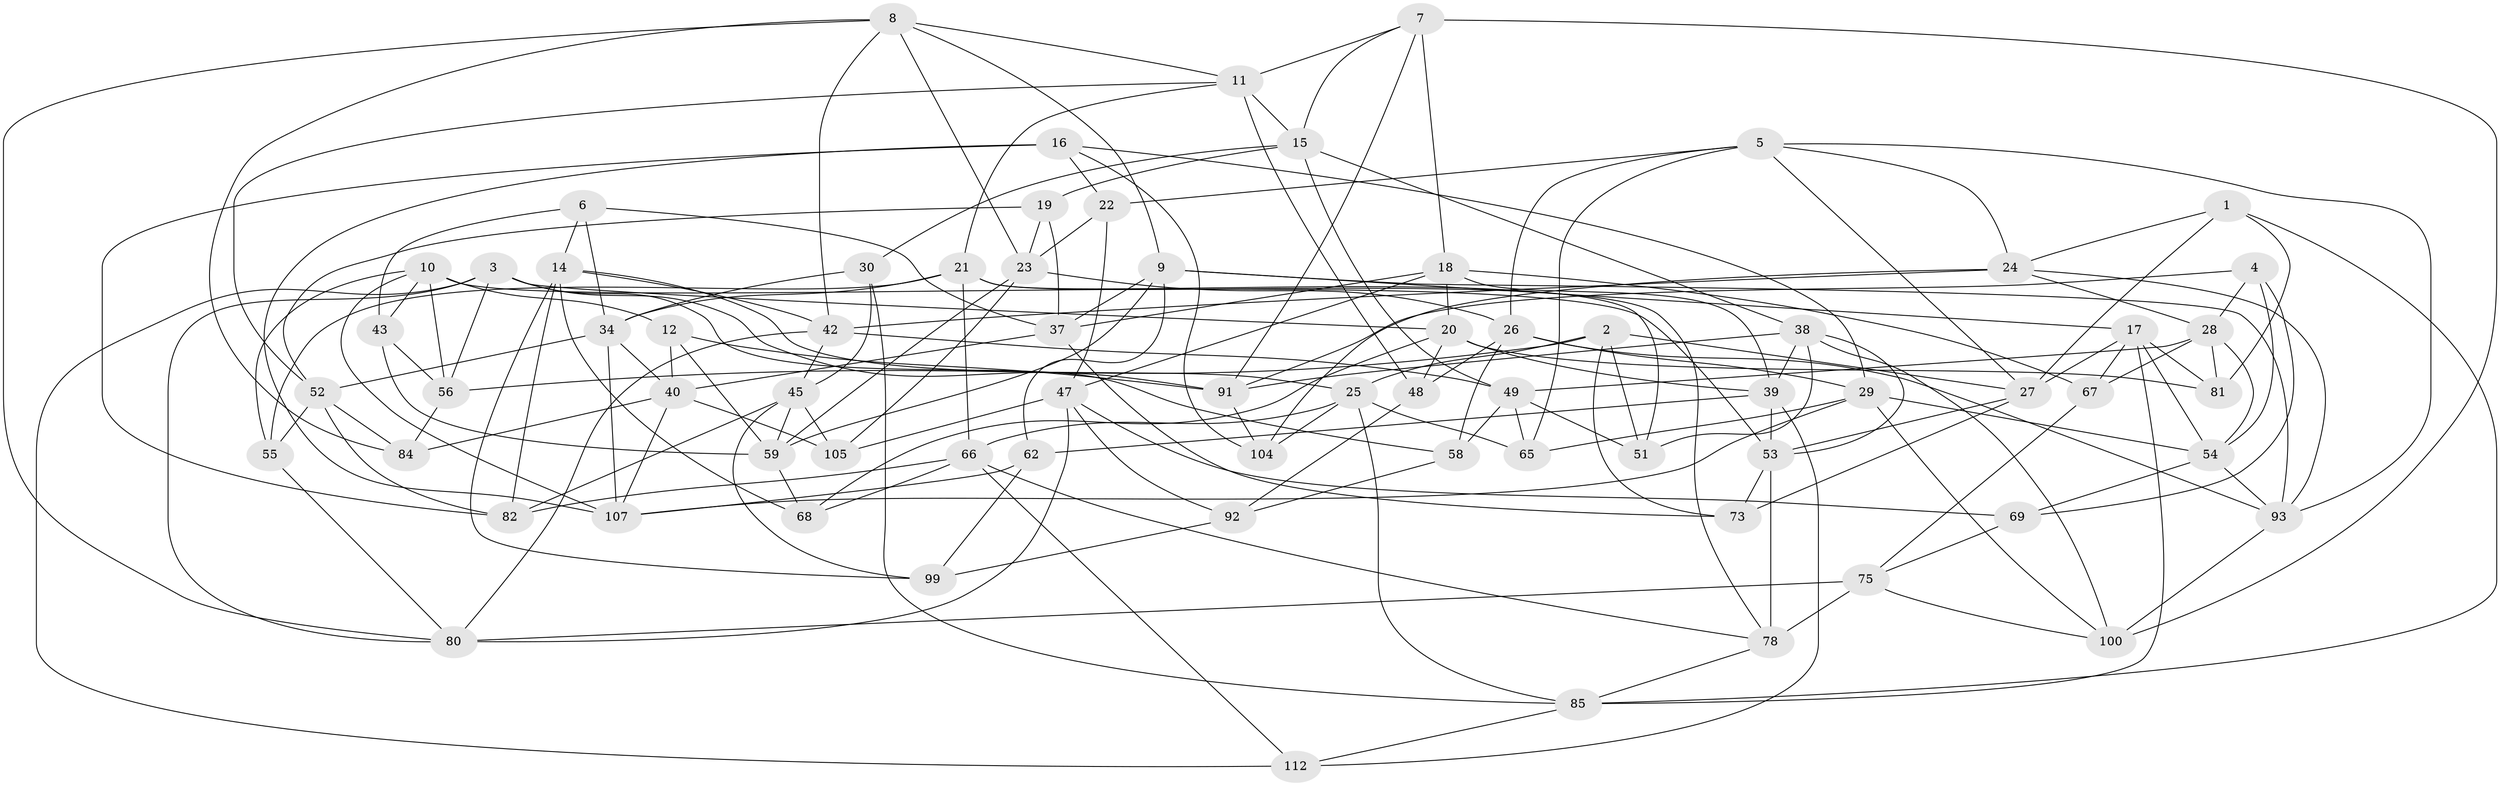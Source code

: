 // original degree distribution, {4: 1.0}
// Generated by graph-tools (version 1.1) at 2025/11/02/27/25 16:11:42]
// undirected, 71 vertices, 184 edges
graph export_dot {
graph [start="1"]
  node [color=gray90,style=filled];
  1;
  2 [super="+103"];
  3 [super="+106"];
  4;
  5 [super="+86"];
  6;
  7 [super="+97"];
  8 [super="+110"];
  9 [super="+13"];
  10 [super="+90"];
  11 [super="+96"];
  12;
  14 [super="+32"];
  15 [super="+61"];
  16 [super="+36"];
  17 [super="+44"];
  18 [super="+70"];
  19;
  20 [super="+41"];
  21 [super="+87"];
  22;
  23 [super="+60"];
  24 [super="+72"];
  25 [super="+31"];
  26 [super="+35"];
  27 [super="+94"];
  28 [super="+33"];
  29 [super="+50"];
  30;
  34 [super="+76"];
  37 [super="+71"];
  38 [super="+79"];
  39 [super="+46"];
  40 [super="+57"];
  42 [super="+64"];
  43;
  45 [super="+114"];
  47 [super="+77"];
  48;
  49 [super="+116"];
  51;
  52 [super="+63"];
  53 [super="+98"];
  54 [super="+102"];
  55;
  56 [super="+74"];
  58;
  59 [super="+95"];
  62;
  65;
  66 [super="+83"];
  67;
  68;
  69;
  73;
  75 [super="+111"];
  78 [super="+88"];
  80 [super="+89"];
  81;
  82 [super="+101"];
  84;
  85 [super="+115"];
  91 [super="+113"];
  92;
  93 [super="+117"];
  99;
  100 [super="+108"];
  104;
  105;
  107 [super="+109"];
  112;
  1 -- 81;
  1 -- 85;
  1 -- 24;
  1 -- 27;
  2 -- 51;
  2 -- 56 [weight=2];
  2 -- 25;
  2 -- 73;
  2 -- 27;
  3 -- 91;
  3 -- 56;
  3 -- 20;
  3 -- 80;
  3 -- 58;
  3 -- 112;
  4 -- 28;
  4 -- 69;
  4 -- 54;
  4 -- 91;
  5 -- 93;
  5 -- 65;
  5 -- 26;
  5 -- 22;
  5 -- 27;
  5 -- 24;
  6 -- 34;
  6 -- 43;
  6 -- 14;
  6 -- 37;
  7 -- 100 [weight=2];
  7 -- 91;
  7 -- 18;
  7 -- 11;
  7 -- 15;
  8 -- 23;
  8 -- 84;
  8 -- 42;
  8 -- 9;
  8 -- 80;
  8 -- 11;
  9 -- 62;
  9 -- 59;
  9 -- 37;
  9 -- 17;
  9 -- 93;
  10 -- 12;
  10 -- 107;
  10 -- 56;
  10 -- 43;
  10 -- 53;
  10 -- 55;
  11 -- 48;
  11 -- 15;
  11 -- 52;
  11 -- 21;
  12 -- 59;
  12 -- 40;
  12 -- 91;
  14 -- 99;
  14 -- 42;
  14 -- 25;
  14 -- 68;
  14 -- 82;
  15 -- 19;
  15 -- 49;
  15 -- 30;
  15 -- 38;
  16 -- 22;
  16 -- 82 [weight=2];
  16 -- 104;
  16 -- 107;
  16 -- 29;
  17 -- 67;
  17 -- 54;
  17 -- 81;
  17 -- 27;
  17 -- 85;
  18 -- 67;
  18 -- 20;
  18 -- 37;
  18 -- 47;
  18 -- 39;
  19 -- 23;
  19 -- 37;
  19 -- 52;
  20 -- 39;
  20 -- 48;
  20 -- 81;
  20 -- 68;
  21 -- 51;
  21 -- 66;
  21 -- 34;
  21 -- 78;
  21 -- 55;
  22 -- 47;
  22 -- 23;
  23 -- 26;
  23 -- 105;
  23 -- 59;
  24 -- 104;
  24 -- 93;
  24 -- 42;
  24 -- 28;
  25 -- 104;
  25 -- 85;
  25 -- 66;
  25 -- 65;
  26 -- 58;
  26 -- 48;
  26 -- 93;
  26 -- 29;
  27 -- 53;
  27 -- 73;
  28 -- 81;
  28 -- 54;
  28 -- 49;
  28 -- 67;
  29 -- 100;
  29 -- 65;
  29 -- 54;
  29 -- 107;
  30 -- 45;
  30 -- 85;
  30 -- 34;
  34 -- 107;
  34 -- 52;
  34 -- 40;
  37 -- 40;
  37 -- 73;
  38 -- 100;
  38 -- 91;
  38 -- 51;
  38 -- 53;
  38 -- 39;
  39 -- 62;
  39 -- 112;
  39 -- 53;
  40 -- 105;
  40 -- 107;
  40 -- 84;
  42 -- 80;
  42 -- 49;
  42 -- 45;
  43 -- 56;
  43 -- 59;
  45 -- 99;
  45 -- 105;
  45 -- 82;
  45 -- 59;
  47 -- 80;
  47 -- 105;
  47 -- 92;
  47 -- 69;
  48 -- 92;
  49 -- 65;
  49 -- 51;
  49 -- 58;
  52 -- 84;
  52 -- 55;
  52 -- 82;
  53 -- 73;
  53 -- 78;
  54 -- 93;
  54 -- 69;
  55 -- 80;
  56 -- 84;
  58 -- 92;
  59 -- 68;
  62 -- 99;
  62 -- 107;
  66 -- 112;
  66 -- 68;
  66 -- 82;
  66 -- 78;
  67 -- 75;
  69 -- 75;
  75 -- 78 [weight=2];
  75 -- 80;
  75 -- 100;
  78 -- 85;
  85 -- 112;
  91 -- 104;
  92 -- 99;
  93 -- 100;
}
